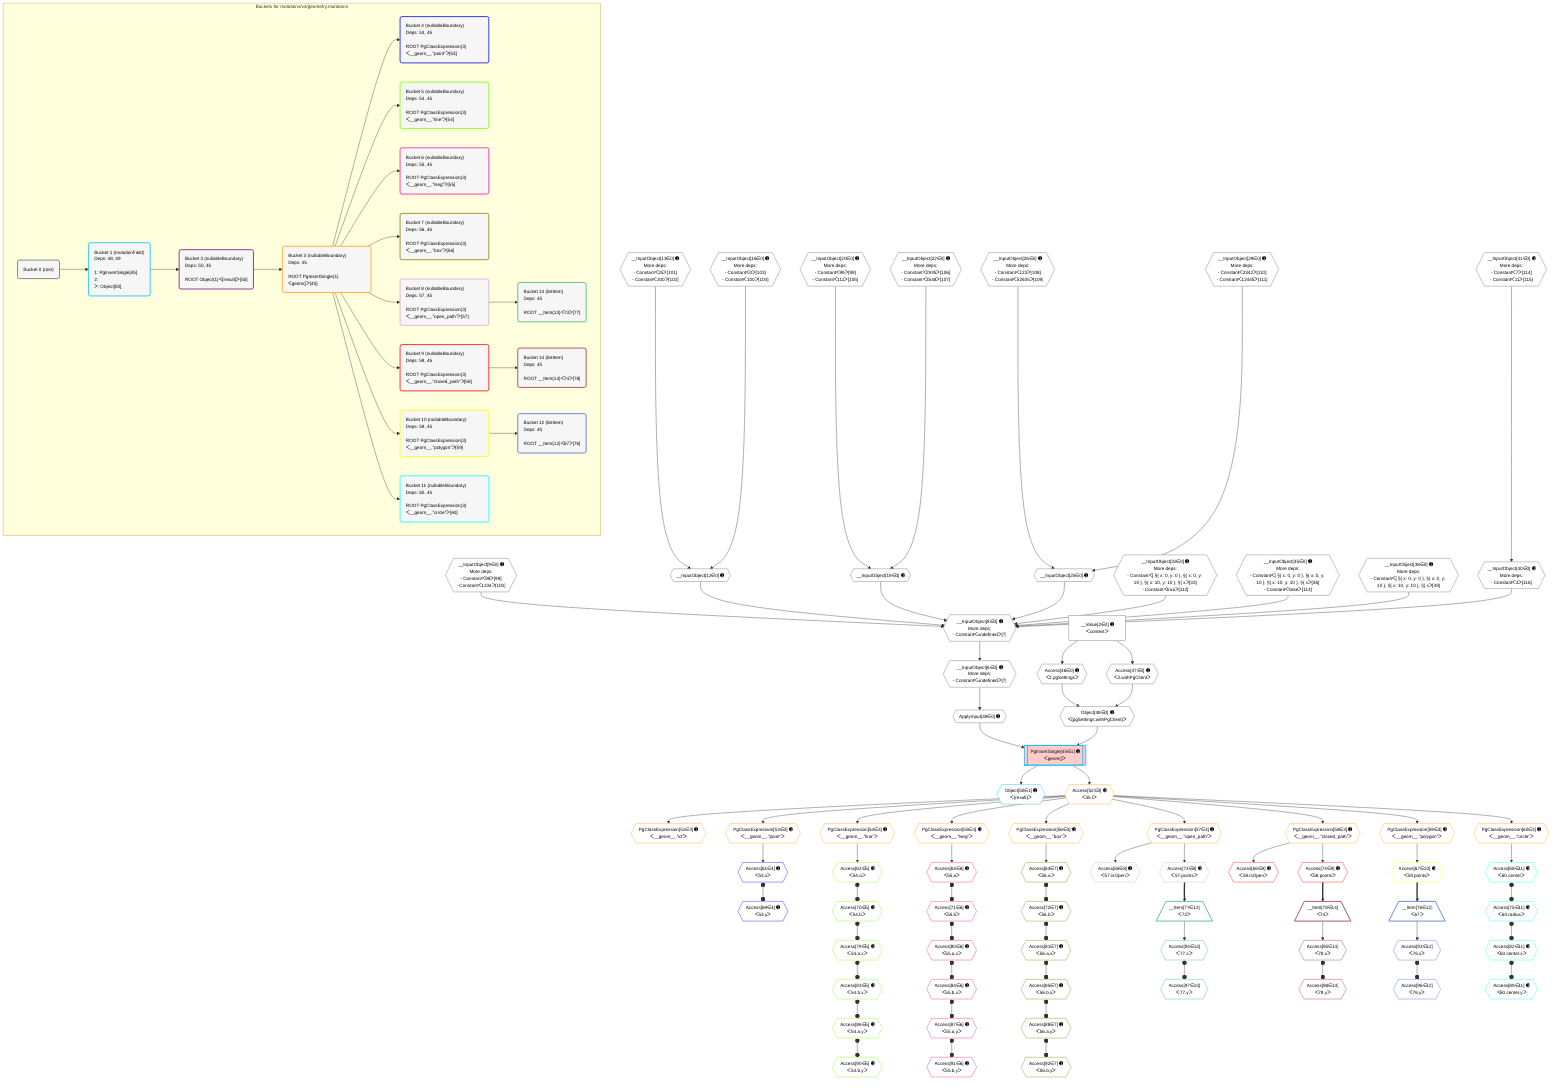 %%{init: {'themeVariables': { 'fontSize': '12px'}}}%%
graph TD
    classDef path fill:#eee,stroke:#000,color:#000
    classDef plan fill:#fff,stroke-width:1px,color:#000
    classDef itemplan fill:#fff,stroke-width:2px,color:#000
    classDef unbatchedplan fill:#dff,stroke-width:1px,color:#000
    classDef sideeffectplan fill:#fcc,stroke-width:2px,color:#000
    classDef bucket fill:#f6f6f6,color:#000,stroke-width:2px,text-align:left

    subgraph "Buckets for mutations/v4/geometry.mutations"
    Bucket0("Bucket 0 (root)"):::bucket
    Bucket1("Bucket 1 (mutationField)<br />Deps: 48, 49<br /><br />1: PgInsertSingle[45]<br />2: <br />ᐳ: Object[50]"):::bucket
    Bucket2("Bucket 2 (nullableBoundary)<br />Deps: 50, 45<br /><br />ROOT Object{1}ᐸ{result}ᐳ[50]"):::bucket
    Bucket3("Bucket 3 (nullableBoundary)<br />Deps: 45<br /><br />ROOT PgInsertSingle{1}ᐸgeom()ᐳ[45]"):::bucket
    Bucket4("Bucket 4 (nullableBoundary)<br />Deps: 53, 45<br /><br />ROOT PgClassExpression{3}ᐸ__geom__.”point”ᐳ[53]"):::bucket
    Bucket5("Bucket 5 (nullableBoundary)<br />Deps: 54, 45<br /><br />ROOT PgClassExpression{3}ᐸ__geom__.”line”ᐳ[54]"):::bucket
    Bucket6("Bucket 6 (nullableBoundary)<br />Deps: 55, 45<br /><br />ROOT PgClassExpression{3}ᐸ__geom__.”lseg”ᐳ[55]"):::bucket
    Bucket7("Bucket 7 (nullableBoundary)<br />Deps: 56, 45<br /><br />ROOT PgClassExpression{3}ᐸ__geom__.”box”ᐳ[56]"):::bucket
    Bucket8("Bucket 8 (nullableBoundary)<br />Deps: 57, 45<br /><br />ROOT PgClassExpression{3}ᐸ__geom__.”open_path”ᐳ[57]"):::bucket
    Bucket9("Bucket 9 (nullableBoundary)<br />Deps: 58, 45<br /><br />ROOT PgClassExpression{3}ᐸ__geom__.”closed_path”ᐳ[58]"):::bucket
    Bucket10("Bucket 10 (nullableBoundary)<br />Deps: 59, 45<br /><br />ROOT PgClassExpression{3}ᐸ__geom__.”polygon”ᐳ[59]"):::bucket
    Bucket11("Bucket 11 (nullableBoundary)<br />Deps: 60, 45<br /><br />ROOT PgClassExpression{3}ᐸ__geom__.”circle”ᐳ[60]"):::bucket
    Bucket12("Bucket 12 (listItem)<br />Deps: 45<br /><br />ROOT __Item{12}ᐸ67ᐳ[76]"):::bucket
    Bucket13("Bucket 13 (listItem)<br />Deps: 45<br /><br />ROOT __Item{13}ᐸ73ᐳ[77]"):::bucket
    Bucket14("Bucket 14 (listItem)<br />Deps: 45<br /><br />ROOT __Item{14}ᐸ74ᐳ[78]"):::bucket
    end
    Bucket0 --> Bucket1
    Bucket1 --> Bucket2
    Bucket2 --> Bucket3
    Bucket3 --> Bucket4 & Bucket5 & Bucket6 & Bucket7 & Bucket8 & Bucket9 & Bucket10 & Bucket11
    Bucket8 --> Bucket13
    Bucket9 --> Bucket14
    Bucket10 --> Bucket12

    %% plan dependencies
    __InputObject8{{"__InputObject[8∈0] ➊<br />More deps:<br />- Constantᐸundefinedᐳ[7]"}}:::plan
    __InputObject9{{"__InputObject[9∈0] ➊<br />More deps:<br />- Constantᐸ99ᐳ[99]<br />- Constantᐸ1234ᐳ[100]"}}:::plan
    __InputObject12{{"__InputObject[12∈0] ➊"}}:::plan
    __InputObject19{{"__InputObject[19∈0] ➊"}}:::plan
    __InputObject25{{"__InputObject[25∈0] ➊"}}:::plan
    __InputObject32{{"__InputObject[32∈0] ➊<br />More deps:<br />- Constantᐸ[ §{ x: 0, y: 0 }, §{ x: 0, y: 10 }, §{ x: 10, y: 10 }, §{ xᐳ[33]<br />- Constantᐸtrueᐳ[112]"}}:::plan
    __InputObject35{{"__InputObject[35∈0] ➊<br />More deps:<br />- Constantᐸ[ §{ x: 0, y: 0 }, §{ x: 0, y: 10 }, §{ x: 10, y: 10 }, §{ xᐳ[36]<br />- Constantᐸfalseᐳ[113]"}}:::plan
    __InputObject38{{"__InputObject[38∈0] ➊<br />More deps:<br />- Constantᐸ[ §{ x: 0, y: 0 }, §{ x: 0, y: 10 }, §{ x: 10, y: 10 }, §{ xᐳ[39]"}}:::plan
    __InputObject40{{"__InputObject[40∈0] ➊<br />More deps:<br />- Constantᐸ3ᐳ[116]"}}:::plan
    __InputObject9 & __InputObject12 & __InputObject19 & __InputObject25 & __InputObject32 & __InputObject35 & __InputObject38 & __InputObject40 --> __InputObject8
    __InputObject6{{"__InputObject[6∈0] ➊<br />More deps:<br />- Constantᐸundefinedᐳ[7]"}}:::plan
    __InputObject8 --> __InputObject6
    __InputObject13{{"__InputObject[13∈0] ➊<br />More deps:<br />- Constantᐸ25ᐳ[101]<br />- Constantᐸ200ᐳ[102]"}}:::plan
    __InputObject16{{"__InputObject[16∈0] ➊<br />More deps:<br />- Constantᐸ0ᐳ[103]<br />- Constantᐸ100ᐳ[104]"}}:::plan
    __InputObject13 & __InputObject16 --> __InputObject12
    __InputObject20{{"__InputObject[20∈0] ➊<br />More deps:<br />- Constantᐸ99ᐳ[99]<br />- Constantᐸ111ᐳ[105]"}}:::plan
    __InputObject22{{"__InputObject[22∈0] ➊<br />More deps:<br />- Constantᐸ2935ᐳ[106]<br />- Constantᐸ3548ᐳ[107]"}}:::plan
    __InputObject20 & __InputObject22 --> __InputObject19
    __InputObject26{{"__InputObject[26∈0] ➊<br />More deps:<br />- Constantᐸ123ᐳ[108]<br />- Constantᐸ52635ᐳ[109]"}}:::plan
    __InputObject29{{"__InputObject[29∈0] ➊<br />More deps:<br />- Constantᐸ2342ᐳ[110]<br />- Constantᐸ12445ᐳ[111]"}}:::plan
    __InputObject26 & __InputObject29 --> __InputObject25
    __InputObject41{{"__InputObject[41∈0] ➊<br />More deps:<br />- Constantᐸ7ᐳ[114]<br />- Constantᐸ11ᐳ[115]"}}:::plan
    __InputObject41 --> __InputObject40
    Object48{{"Object[48∈0] ➊<br />ᐸ{pgSettings,withPgClient}ᐳ"}}:::plan
    Access46{{"Access[46∈0] ➊<br />ᐸ2.pgSettingsᐳ"}}:::plan
    Access47{{"Access[47∈0] ➊<br />ᐸ2.withPgClientᐳ"}}:::plan
    Access46 & Access47 --> Object48
    __Value2["__Value[2∈0] ➊<br />ᐸcontextᐳ"]:::plan
    __Value2 --> Access46
    __Value2 --> Access47
    ApplyInput49{{"ApplyInput[49∈0] ➊"}}:::plan
    __InputObject6 --> ApplyInput49
    PgInsertSingle45[["PgInsertSingle[45∈1] ➊<br />ᐸgeom()ᐳ"]]:::sideeffectplan
    Object48 & ApplyInput49 --> PgInsertSingle45
    Object50{{"Object[50∈1] ➊<br />ᐸ{result}ᐳ"}}:::plan
    PgInsertSingle45 --> Object50
    PgClassExpression51{{"PgClassExpression[51∈3] ➊<br />ᐸ__geom__.”id”ᐳ"}}:::plan
    Access52{{"Access[52∈3] ➊<br />ᐸ45.tᐳ"}}:::plan
    Access52 --> PgClassExpression51
    PgInsertSingle45 --> Access52
    PgClassExpression53{{"PgClassExpression[53∈3] ➊<br />ᐸ__geom__.”point”ᐳ"}}:::plan
    Access52 --> PgClassExpression53
    PgClassExpression54{{"PgClassExpression[54∈3] ➊<br />ᐸ__geom__.”line”ᐳ"}}:::plan
    Access52 --> PgClassExpression54
    PgClassExpression55{{"PgClassExpression[55∈3] ➊<br />ᐸ__geom__.”lseg”ᐳ"}}:::plan
    Access52 --> PgClassExpression55
    PgClassExpression56{{"PgClassExpression[56∈3] ➊<br />ᐸ__geom__.”box”ᐳ"}}:::plan
    Access52 --> PgClassExpression56
    PgClassExpression57{{"PgClassExpression[57∈3] ➊<br />ᐸ__geom__.”open_path”ᐳ"}}:::plan
    Access52 --> PgClassExpression57
    PgClassExpression58{{"PgClassExpression[58∈3] ➊<br />ᐸ__geom__.”closed_path”ᐳ"}}:::plan
    Access52 --> PgClassExpression58
    PgClassExpression59{{"PgClassExpression[59∈3] ➊<br />ᐸ__geom__.”polygon”ᐳ"}}:::plan
    Access52 --> PgClassExpression59
    PgClassExpression60{{"PgClassExpression[60∈3] ➊<br />ᐸ__geom__.”circle”ᐳ"}}:::plan
    Access52 --> PgClassExpression60
    Access61{{"Access[61∈4] ➊<br />ᐸ53.xᐳ"}}:::plan
    PgClassExpression53 --> Access61
    Access69{{"Access[69∈4] ➊<br />ᐸ53.yᐳ"}}:::plan
    Access61 o--o Access69
    Access62{{"Access[62∈5] ➊<br />ᐸ54.aᐳ"}}:::plan
    PgClassExpression54 --> Access62
    Access70{{"Access[70∈5] ➊<br />ᐸ54.bᐳ"}}:::plan
    Access62 o--o Access70
    Access79{{"Access[79∈5] ➊<br />ᐸ54.a.xᐳ"}}:::plan
    Access70 o--o Access79
    Access83{{"Access[83∈5] ➊<br />ᐸ54.b.xᐳ"}}:::plan
    Access79 o--o Access83
    Access86{{"Access[86∈5] ➊<br />ᐸ54.a.yᐳ"}}:::plan
    Access83 o--o Access86
    Access90{{"Access[90∈5] ➊<br />ᐸ54.b.yᐳ"}}:::plan
    Access86 o--o Access90
    Access63{{"Access[63∈6] ➊<br />ᐸ55.aᐳ"}}:::plan
    PgClassExpression55 --> Access63
    Access71{{"Access[71∈6] ➊<br />ᐸ55.bᐳ"}}:::plan
    Access63 o--o Access71
    Access80{{"Access[80∈6] ➊<br />ᐸ55.a.xᐳ"}}:::plan
    Access71 o--o Access80
    Access84{{"Access[84∈6] ➊<br />ᐸ55.b.xᐳ"}}:::plan
    Access80 o--o Access84
    Access87{{"Access[87∈6] ➊<br />ᐸ55.a.yᐳ"}}:::plan
    Access84 o--o Access87
    Access91{{"Access[91∈6] ➊<br />ᐸ55.b.yᐳ"}}:::plan
    Access87 o--o Access91
    Access64{{"Access[64∈7] ➊<br />ᐸ56.aᐳ"}}:::plan
    PgClassExpression56 --> Access64
    Access72{{"Access[72∈7] ➊<br />ᐸ56.bᐳ"}}:::plan
    Access64 o--o Access72
    Access81{{"Access[81∈7] ➊<br />ᐸ56.a.xᐳ"}}:::plan
    Access72 o--o Access81
    Access85{{"Access[85∈7] ➊<br />ᐸ56.b.xᐳ"}}:::plan
    Access81 o--o Access85
    Access88{{"Access[88∈7] ➊<br />ᐸ56.a.yᐳ"}}:::plan
    Access85 o--o Access88
    Access92{{"Access[92∈7] ➊<br />ᐸ56.b.yᐳ"}}:::plan
    Access88 o--o Access92
    Access65{{"Access[65∈8] ➊<br />ᐸ57.isOpenᐳ"}}:::plan
    PgClassExpression57 --> Access65
    Access73{{"Access[73∈8] ➊<br />ᐸ57.pointsᐳ"}}:::plan
    PgClassExpression57 --> Access73
    Access66{{"Access[66∈9] ➊<br />ᐸ58.isOpenᐳ"}}:::plan
    PgClassExpression58 --> Access66
    Access74{{"Access[74∈9] ➊<br />ᐸ58.pointsᐳ"}}:::plan
    PgClassExpression58 --> Access74
    Access67{{"Access[67∈10] ➊<br />ᐸ59.pointsᐳ"}}:::plan
    PgClassExpression59 --> Access67
    Access68{{"Access[68∈11] ➊<br />ᐸ60.centerᐳ"}}:::plan
    PgClassExpression60 --> Access68
    Access75{{"Access[75∈11] ➊<br />ᐸ60.radiusᐳ"}}:::plan
    Access68 o--o Access75
    Access82{{"Access[82∈11] ➊<br />ᐸ60.center.xᐳ"}}:::plan
    Access75 o--o Access82
    Access89{{"Access[89∈11] ➊<br />ᐸ60.center.yᐳ"}}:::plan
    Access82 o--o Access89
    __Item76[/"__Item[76∈12]<br />ᐸ67ᐳ"\]:::itemplan
    Access67 ==> __Item76
    Access93{{"Access[93∈12]<br />ᐸ76.xᐳ"}}:::plan
    __Item76 --> Access93
    Access96{{"Access[96∈12]<br />ᐸ76.yᐳ"}}:::plan
    Access93 o--o Access96
    __Item77[/"__Item[77∈13]<br />ᐸ73ᐳ"\]:::itemplan
    Access73 ==> __Item77
    Access94{{"Access[94∈13]<br />ᐸ77.xᐳ"}}:::plan
    __Item77 --> Access94
    Access97{{"Access[97∈13]<br />ᐸ77.yᐳ"}}:::plan
    Access94 o--o Access97
    __Item78[/"__Item[78∈14]<br />ᐸ74ᐳ"\]:::itemplan
    Access74 ==> __Item78
    Access95{{"Access[95∈14]<br />ᐸ78.xᐳ"}}:::plan
    __Item78 --> Access95
    Access98{{"Access[98∈14]<br />ᐸ78.yᐳ"}}:::plan
    Access95 o--o Access98

    %% define steps
    classDef bucket0 stroke:#696969
    class Bucket0,__Value2,__InputObject6,__InputObject8,__InputObject9,__InputObject12,__InputObject13,__InputObject16,__InputObject19,__InputObject20,__InputObject22,__InputObject25,__InputObject26,__InputObject29,__InputObject32,__InputObject35,__InputObject38,__InputObject40,__InputObject41,Access46,Access47,Object48,ApplyInput49 bucket0
    classDef bucket1 stroke:#00bfff
    class Bucket1,PgInsertSingle45,Object50 bucket1
    classDef bucket2 stroke:#7f007f
    class Bucket2 bucket2
    classDef bucket3 stroke:#ffa500
    class Bucket3,PgClassExpression51,Access52,PgClassExpression53,PgClassExpression54,PgClassExpression55,PgClassExpression56,PgClassExpression57,PgClassExpression58,PgClassExpression59,PgClassExpression60 bucket3
    classDef bucket4 stroke:#0000ff
    class Bucket4,Access61,Access69 bucket4
    classDef bucket5 stroke:#7fff00
    class Bucket5,Access62,Access70,Access79,Access83,Access86,Access90 bucket5
    classDef bucket6 stroke:#ff1493
    class Bucket6,Access63,Access71,Access80,Access84,Access87,Access91 bucket6
    classDef bucket7 stroke:#808000
    class Bucket7,Access64,Access72,Access81,Access85,Access88,Access92 bucket7
    classDef bucket8 stroke:#dda0dd
    class Bucket8,Access65,Access73 bucket8
    classDef bucket9 stroke:#ff0000
    class Bucket9,Access66,Access74 bucket9
    classDef bucket10 stroke:#ffff00
    class Bucket10,Access67 bucket10
    classDef bucket11 stroke:#00ffff
    class Bucket11,Access68,Access75,Access82,Access89 bucket11
    classDef bucket12 stroke:#4169e1
    class Bucket12,__Item76,Access93,Access96 bucket12
    classDef bucket13 stroke:#3cb371
    class Bucket13,__Item77,Access94,Access97 bucket13
    classDef bucket14 stroke:#a52a2a
    class Bucket14,__Item78,Access95,Access98 bucket14